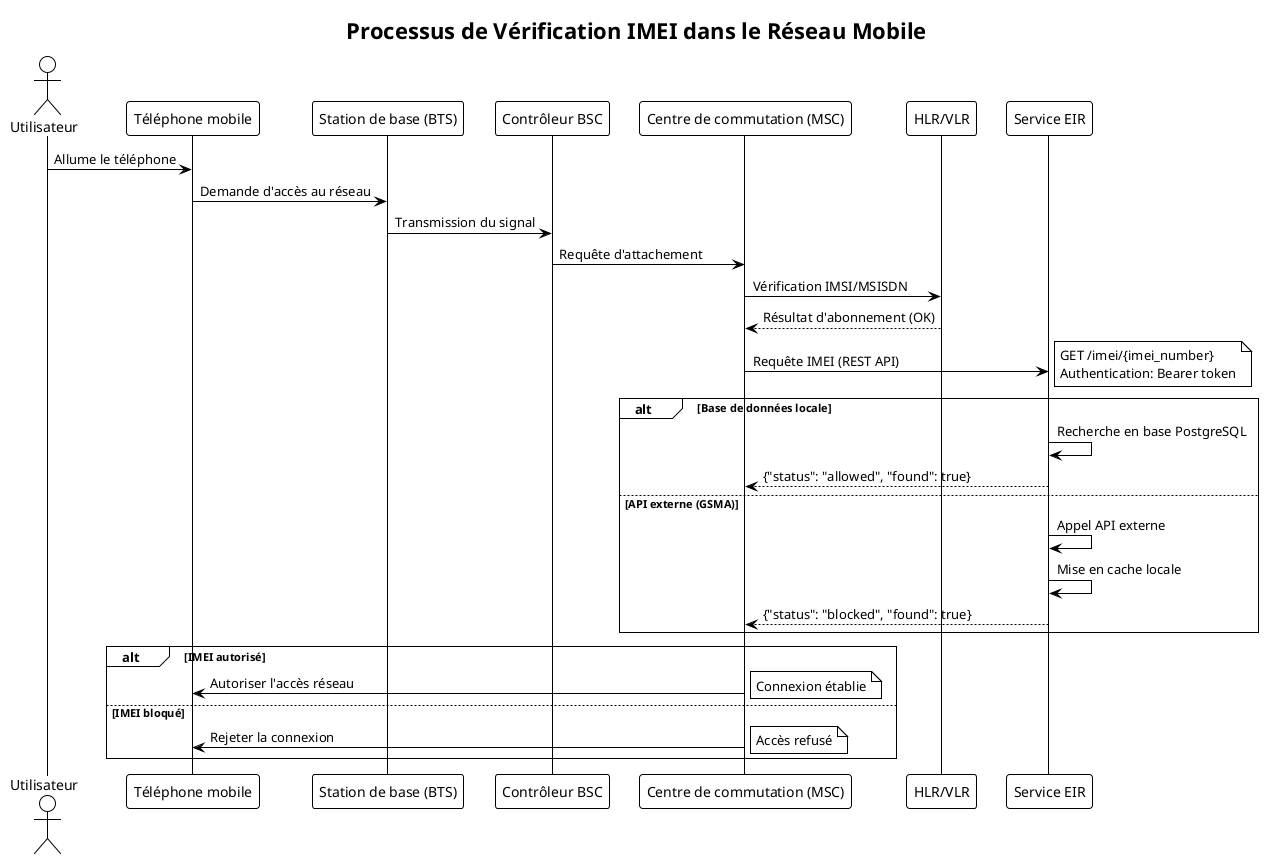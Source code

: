 @startuml
!theme plain
title Processus de Vérification IMEI dans le Réseau Mobile

actor "Utilisateur" as U
participant "Téléphone mobile" as T
participant "Station de base (BTS)" as BTS
participant "Contrôleur BSC" as BSC
participant "Centre de commutation (MSC)" as MSC
participant "HLR/VLR" as HLR
participant "Service EIR" as IMEI_Checker

U -> T : Allume le téléphone
T -> BTS : Demande d'accès au réseau
BTS -> BSC : Transmission du signal
BSC -> MSC : Requête d'attachement

MSC -> HLR : Vérification IMSI/MSISDN
HLR --> MSC : Résultat d'abonnement (OK)

MSC -> IMEI_Checker : Requête IMEI (REST API)
note right : GET /imei/{imei_number}\nAuthentication: Bearer token

alt Base de données locale
    IMEI_Checker -> IMEI_Checker : Recherche en base PostgreSQL
    IMEI_Checker --> MSC : {"status": "allowed", "found": true}
else API externe (GSMA)
    IMEI_Checker -> IMEI_Checker : Appel API externe
    IMEI_Checker -> IMEI_Checker : Mise en cache locale
    IMEI_Checker --> MSC : {"status": "blocked", "found": true}
end

alt IMEI autorisé
    MSC -> T : Autoriser l'accès réseau
    note right : Connexion établie
else IMEI bloqué
    MSC -> T : Rejeter la connexion
    note right : Accès refusé
end

@enduml